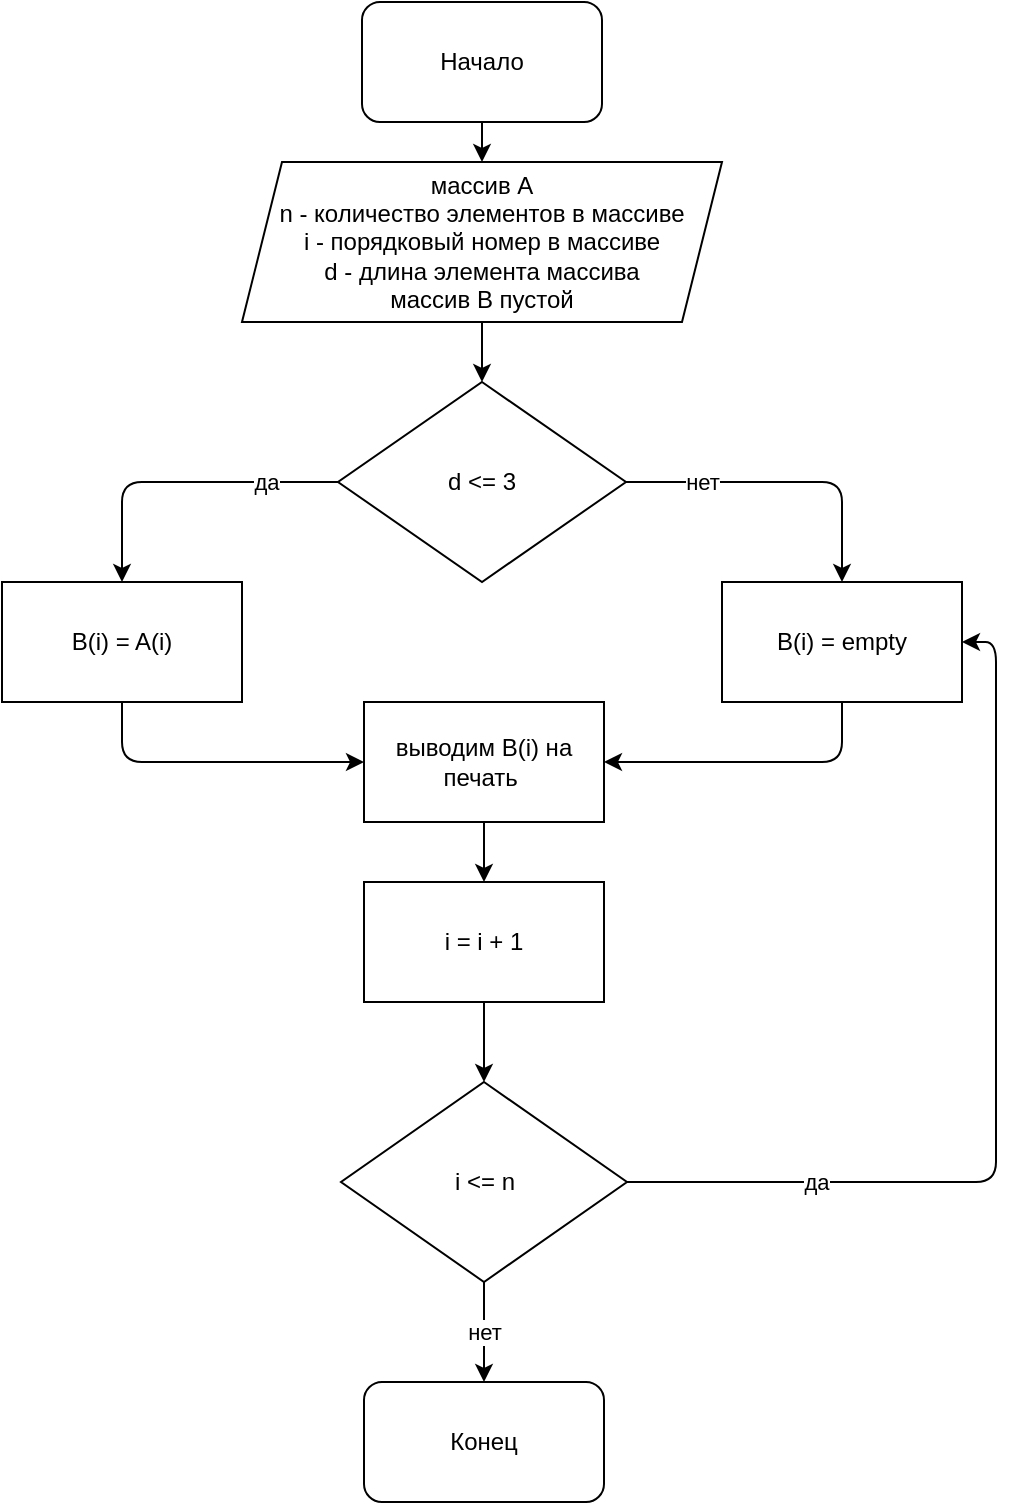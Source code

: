 <mxfile>
    <diagram id="7L8-rbP5L-8Fn5ule6Np" name="Page-1">
        <mxGraphModel dx="672" dy="716" grid="1" gridSize="10" guides="1" tooltips="1" connect="1" arrows="1" fold="1" page="1" pageScale="1" pageWidth="827" pageHeight="1169" math="0" shadow="0">
            <root>
                <mxCell id="0"/>
                <mxCell id="1" parent="0"/>
                <mxCell id="4" value="" style="edgeStyle=none;html=1;" parent="1" source="2" target="3" edge="1">
                    <mxGeometry relative="1" as="geometry"/>
                </mxCell>
                <mxCell id="2" value="Начало" style="rounded=1;whiteSpace=wrap;html=1;" parent="1" vertex="1">
                    <mxGeometry x="353" y="10" width="120" height="60" as="geometry"/>
                </mxCell>
                <mxCell id="6" value="" style="edgeStyle=none;html=1;" edge="1" parent="1" source="3" target="5">
                    <mxGeometry relative="1" as="geometry"/>
                </mxCell>
                <mxCell id="3" value="массив А&lt;br&gt;n - количество элементов в массиве&lt;br&gt;i - порядковый&amp;nbsp;номер в массиве&lt;br&gt;d - длина элемента массива&lt;br&gt;массив В пустой" style="shape=parallelogram;perimeter=parallelogramPerimeter;whiteSpace=wrap;html=1;fixedSize=1;" parent="1" vertex="1">
                    <mxGeometry x="293" y="90" width="240" height="80" as="geometry"/>
                </mxCell>
                <mxCell id="10" value="да" style="edgeStyle=none;html=1;entryX=0.5;entryY=0;entryDx=0;entryDy=0;" edge="1" parent="1" source="5" target="7">
                    <mxGeometry x="-0.546" relative="1" as="geometry">
                        <Array as="points">
                            <mxPoint x="233" y="250"/>
                        </Array>
                        <mxPoint as="offset"/>
                    </mxGeometry>
                </mxCell>
                <mxCell id="11" value="нет" style="edgeStyle=none;html=1;entryX=0.5;entryY=0;entryDx=0;entryDy=0;" edge="1" parent="1" source="5" target="8">
                    <mxGeometry x="-0.524" relative="1" as="geometry">
                        <Array as="points">
                            <mxPoint x="593" y="250"/>
                        </Array>
                        <mxPoint as="offset"/>
                    </mxGeometry>
                </mxCell>
                <mxCell id="5" value="d &amp;lt;= 3" style="rhombus;whiteSpace=wrap;html=1;" vertex="1" parent="1">
                    <mxGeometry x="341" y="200" width="144" height="100" as="geometry"/>
                </mxCell>
                <mxCell id="13" style="edgeStyle=none;html=1;entryX=0;entryY=0.5;entryDx=0;entryDy=0;" edge="1" parent="1" source="7" target="12">
                    <mxGeometry relative="1" as="geometry">
                        <Array as="points">
                            <mxPoint x="233" y="390"/>
                        </Array>
                    </mxGeometry>
                </mxCell>
                <mxCell id="7" value="B(i) = A(i)" style="rounded=0;whiteSpace=wrap;html=1;" vertex="1" parent="1">
                    <mxGeometry x="173" y="300" width="120" height="60" as="geometry"/>
                </mxCell>
                <mxCell id="14" style="edgeStyle=none;html=1;entryX=1;entryY=0.5;entryDx=0;entryDy=0;" edge="1" parent="1" source="8" target="12">
                    <mxGeometry relative="1" as="geometry">
                        <Array as="points">
                            <mxPoint x="593" y="390"/>
                        </Array>
                    </mxGeometry>
                </mxCell>
                <mxCell id="8" value="B(i) = empty" style="rounded=0;whiteSpace=wrap;html=1;" vertex="1" parent="1">
                    <mxGeometry x="533" y="300" width="120" height="60" as="geometry"/>
                </mxCell>
                <mxCell id="16" style="edgeStyle=none;html=1;entryX=0.5;entryY=0;entryDx=0;entryDy=0;" edge="1" parent="1" source="12" target="15">
                    <mxGeometry relative="1" as="geometry"/>
                </mxCell>
                <mxCell id="12" value="выводим B(i) на печать&amp;nbsp;" style="rounded=0;whiteSpace=wrap;html=1;" vertex="1" parent="1">
                    <mxGeometry x="354" y="360" width="120" height="60" as="geometry"/>
                </mxCell>
                <mxCell id="18" style="edgeStyle=none;html=1;entryX=0.5;entryY=0;entryDx=0;entryDy=0;" edge="1" parent="1" source="15" target="17">
                    <mxGeometry relative="1" as="geometry"/>
                </mxCell>
                <mxCell id="15" value="i = i + 1" style="rounded=0;whiteSpace=wrap;html=1;" vertex="1" parent="1">
                    <mxGeometry x="354" y="450" width="120" height="60" as="geometry"/>
                </mxCell>
                <mxCell id="21" value="нет" style="edgeStyle=none;html=1;entryX=0.5;entryY=0;entryDx=0;entryDy=0;" edge="1" parent="1" source="17" target="20">
                    <mxGeometry relative="1" as="geometry"/>
                </mxCell>
                <mxCell id="22" value="да" style="edgeStyle=none;html=1;entryX=1;entryY=0.5;entryDx=0;entryDy=0;" edge="1" parent="1" source="17" target="8">
                    <mxGeometry x="-0.599" relative="1" as="geometry">
                        <Array as="points">
                            <mxPoint x="670" y="600"/>
                            <mxPoint x="670" y="330"/>
                        </Array>
                        <mxPoint as="offset"/>
                    </mxGeometry>
                </mxCell>
                <mxCell id="17" value="i &amp;lt;= n" style="rhombus;whiteSpace=wrap;html=1;" vertex="1" parent="1">
                    <mxGeometry x="342.5" y="550" width="143" height="100" as="geometry"/>
                </mxCell>
                <mxCell id="20" value="Конец" style="rounded=1;whiteSpace=wrap;html=1;" vertex="1" parent="1">
                    <mxGeometry x="354" y="700" width="120" height="60" as="geometry"/>
                </mxCell>
            </root>
        </mxGraphModel>
    </diagram>
</mxfile>